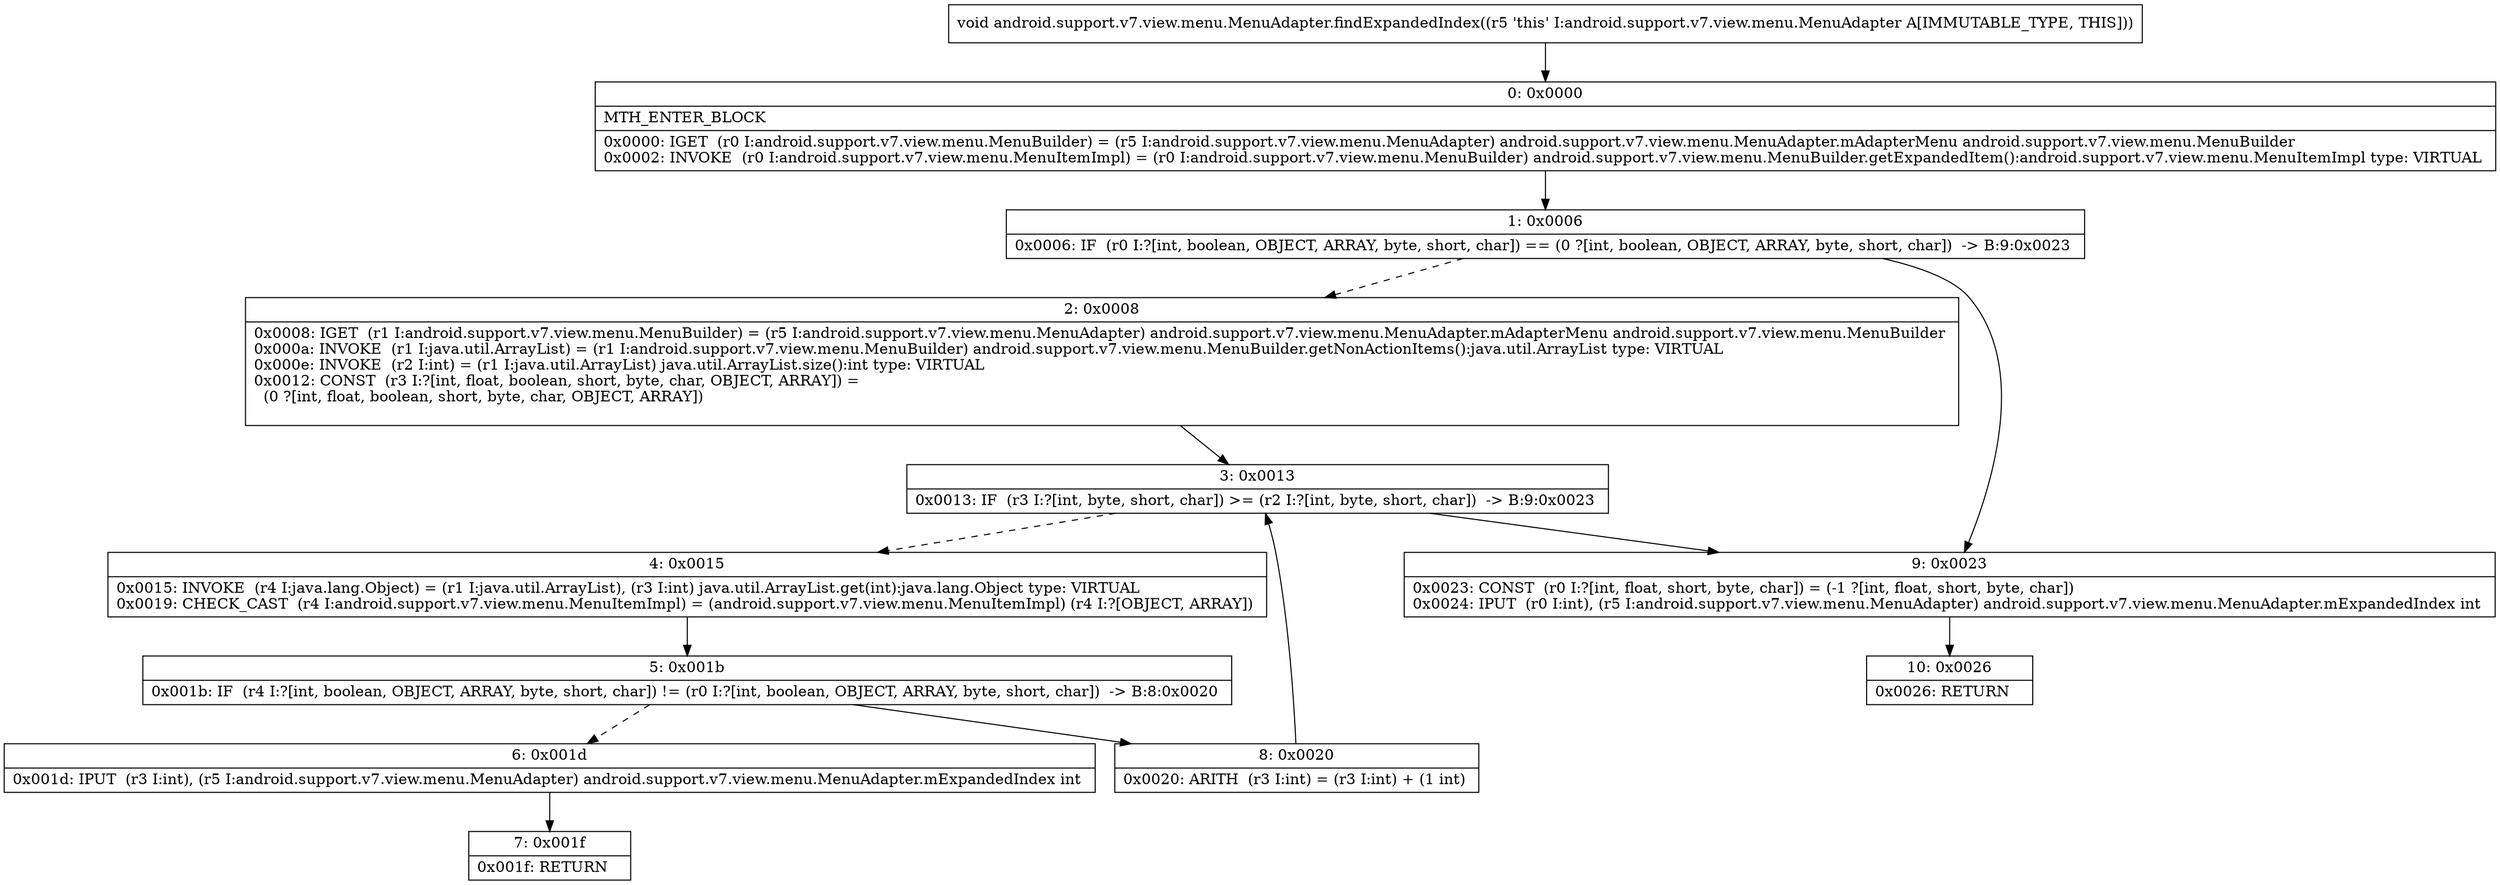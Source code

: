 digraph "CFG forandroid.support.v7.view.menu.MenuAdapter.findExpandedIndex()V" {
Node_0 [shape=record,label="{0\:\ 0x0000|MTH_ENTER_BLOCK\l|0x0000: IGET  (r0 I:android.support.v7.view.menu.MenuBuilder) = (r5 I:android.support.v7.view.menu.MenuAdapter) android.support.v7.view.menu.MenuAdapter.mAdapterMenu android.support.v7.view.menu.MenuBuilder \l0x0002: INVOKE  (r0 I:android.support.v7.view.menu.MenuItemImpl) = (r0 I:android.support.v7.view.menu.MenuBuilder) android.support.v7.view.menu.MenuBuilder.getExpandedItem():android.support.v7.view.menu.MenuItemImpl type: VIRTUAL \l}"];
Node_1 [shape=record,label="{1\:\ 0x0006|0x0006: IF  (r0 I:?[int, boolean, OBJECT, ARRAY, byte, short, char]) == (0 ?[int, boolean, OBJECT, ARRAY, byte, short, char])  \-\> B:9:0x0023 \l}"];
Node_2 [shape=record,label="{2\:\ 0x0008|0x0008: IGET  (r1 I:android.support.v7.view.menu.MenuBuilder) = (r5 I:android.support.v7.view.menu.MenuAdapter) android.support.v7.view.menu.MenuAdapter.mAdapterMenu android.support.v7.view.menu.MenuBuilder \l0x000a: INVOKE  (r1 I:java.util.ArrayList) = (r1 I:android.support.v7.view.menu.MenuBuilder) android.support.v7.view.menu.MenuBuilder.getNonActionItems():java.util.ArrayList type: VIRTUAL \l0x000e: INVOKE  (r2 I:int) = (r1 I:java.util.ArrayList) java.util.ArrayList.size():int type: VIRTUAL \l0x0012: CONST  (r3 I:?[int, float, boolean, short, byte, char, OBJECT, ARRAY]) = \l  (0 ?[int, float, boolean, short, byte, char, OBJECT, ARRAY])\l \l}"];
Node_3 [shape=record,label="{3\:\ 0x0013|0x0013: IF  (r3 I:?[int, byte, short, char]) \>= (r2 I:?[int, byte, short, char])  \-\> B:9:0x0023 \l}"];
Node_4 [shape=record,label="{4\:\ 0x0015|0x0015: INVOKE  (r4 I:java.lang.Object) = (r1 I:java.util.ArrayList), (r3 I:int) java.util.ArrayList.get(int):java.lang.Object type: VIRTUAL \l0x0019: CHECK_CAST  (r4 I:android.support.v7.view.menu.MenuItemImpl) = (android.support.v7.view.menu.MenuItemImpl) (r4 I:?[OBJECT, ARRAY]) \l}"];
Node_5 [shape=record,label="{5\:\ 0x001b|0x001b: IF  (r4 I:?[int, boolean, OBJECT, ARRAY, byte, short, char]) != (r0 I:?[int, boolean, OBJECT, ARRAY, byte, short, char])  \-\> B:8:0x0020 \l}"];
Node_6 [shape=record,label="{6\:\ 0x001d|0x001d: IPUT  (r3 I:int), (r5 I:android.support.v7.view.menu.MenuAdapter) android.support.v7.view.menu.MenuAdapter.mExpandedIndex int \l}"];
Node_7 [shape=record,label="{7\:\ 0x001f|0x001f: RETURN   \l}"];
Node_8 [shape=record,label="{8\:\ 0x0020|0x0020: ARITH  (r3 I:int) = (r3 I:int) + (1 int) \l}"];
Node_9 [shape=record,label="{9\:\ 0x0023|0x0023: CONST  (r0 I:?[int, float, short, byte, char]) = (\-1 ?[int, float, short, byte, char]) \l0x0024: IPUT  (r0 I:int), (r5 I:android.support.v7.view.menu.MenuAdapter) android.support.v7.view.menu.MenuAdapter.mExpandedIndex int \l}"];
Node_10 [shape=record,label="{10\:\ 0x0026|0x0026: RETURN   \l}"];
MethodNode[shape=record,label="{void android.support.v7.view.menu.MenuAdapter.findExpandedIndex((r5 'this' I:android.support.v7.view.menu.MenuAdapter A[IMMUTABLE_TYPE, THIS])) }"];
MethodNode -> Node_0;
Node_0 -> Node_1;
Node_1 -> Node_2[style=dashed];
Node_1 -> Node_9;
Node_2 -> Node_3;
Node_3 -> Node_4[style=dashed];
Node_3 -> Node_9;
Node_4 -> Node_5;
Node_5 -> Node_6[style=dashed];
Node_5 -> Node_8;
Node_6 -> Node_7;
Node_8 -> Node_3;
Node_9 -> Node_10;
}

